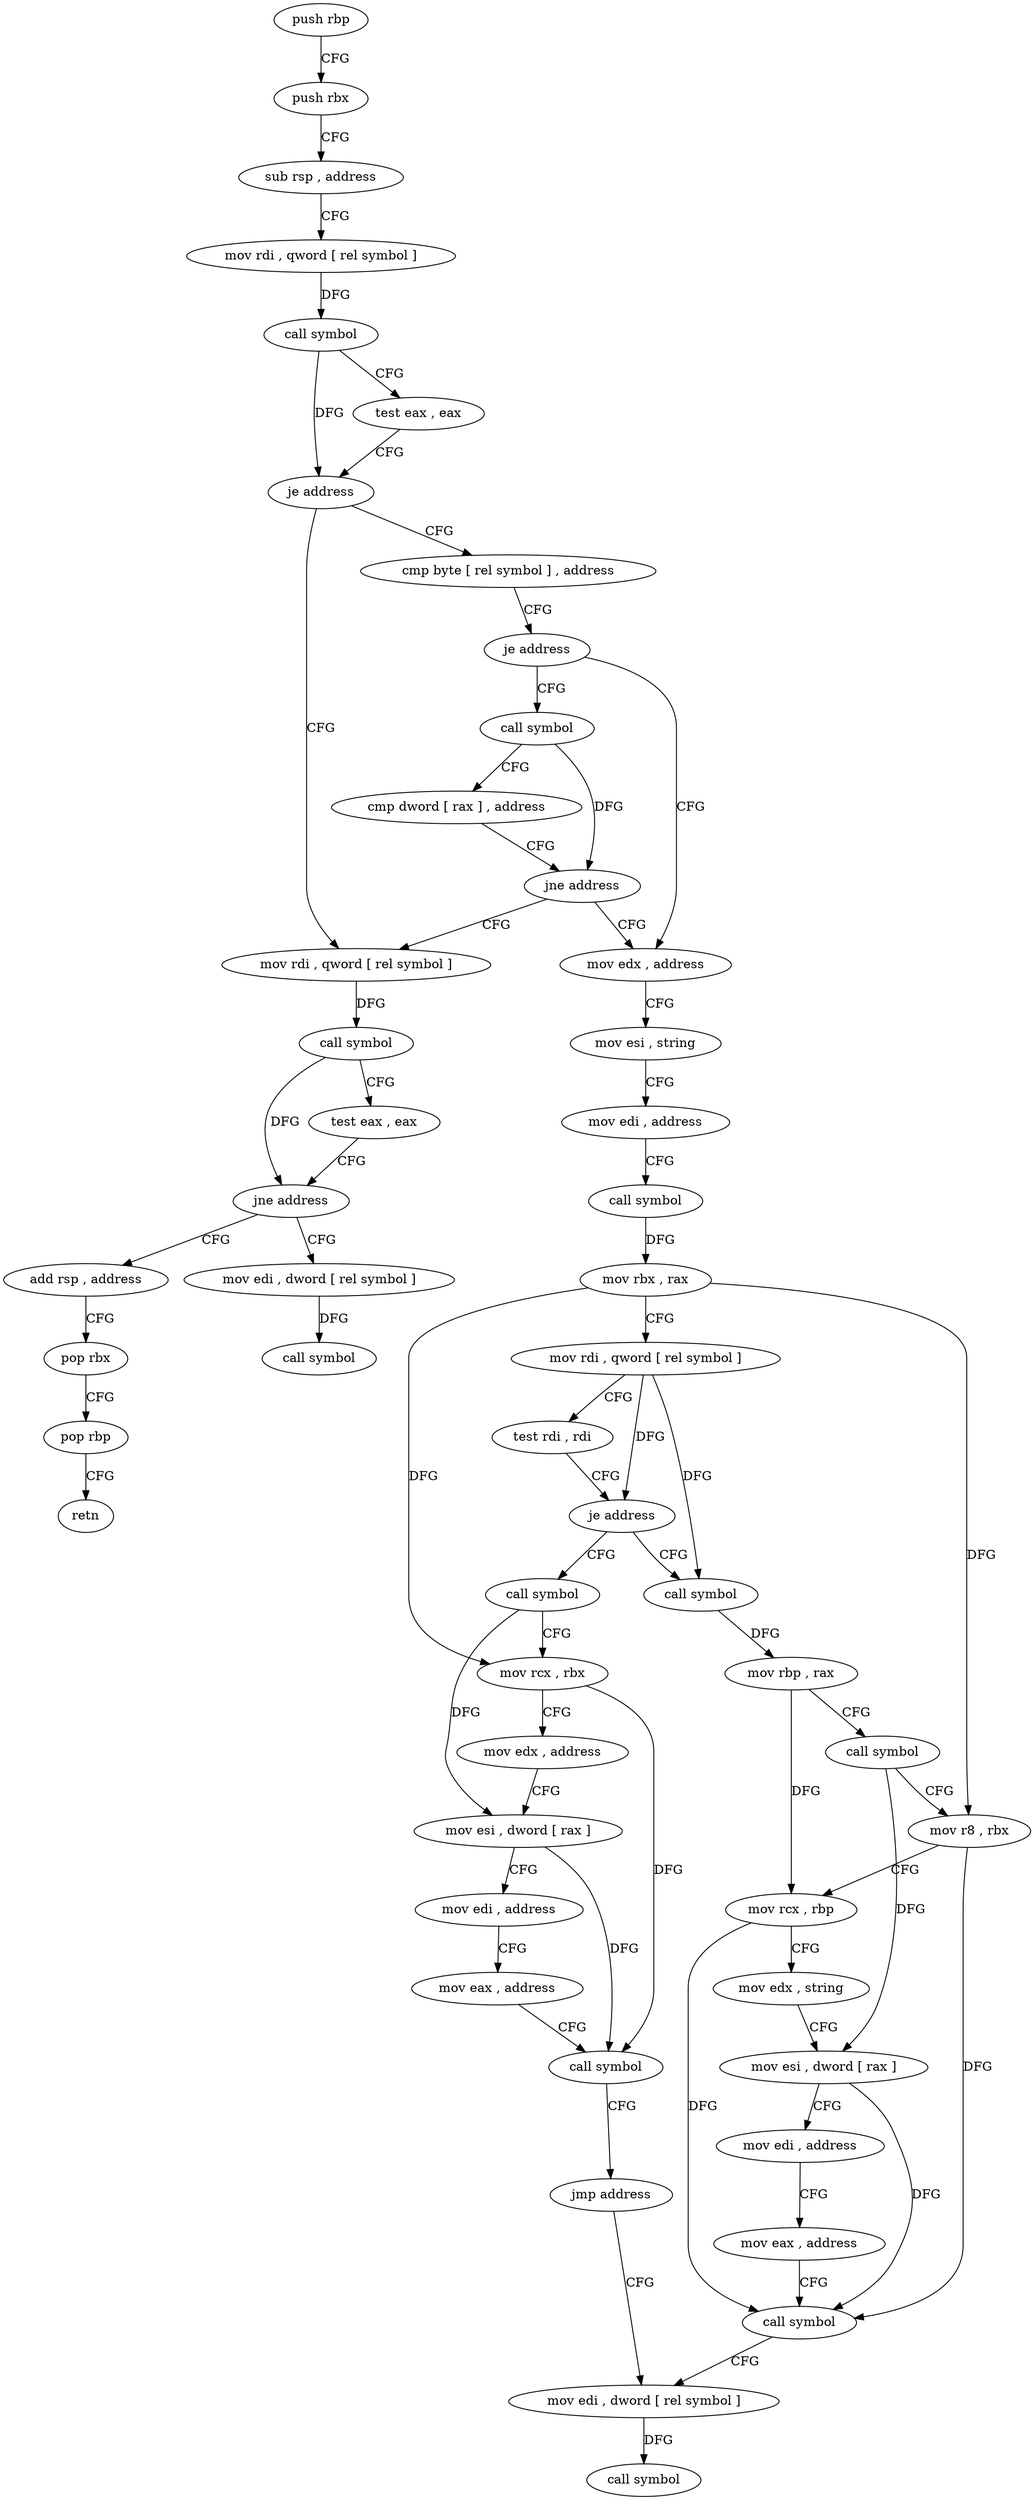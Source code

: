 digraph "func" {
"4264904" [label = "push rbp" ]
"4264905" [label = "push rbx" ]
"4264906" [label = "sub rsp , address" ]
"4264910" [label = "mov rdi , qword [ rel symbol ]" ]
"4264917" [label = "call symbol" ]
"4264922" [label = "test eax , eax" ]
"4264924" [label = "je address" ]
"4264945" [label = "mov rdi , qword [ rel symbol ]" ]
"4264926" [label = "cmp byte [ rel symbol ] , address" ]
"4264952" [label = "call symbol" ]
"4264957" [label = "test eax , eax" ]
"4264959" [label = "jne address" ]
"4265087" [label = "mov edi , dword [ rel symbol ]" ]
"4264961" [label = "add rsp , address" ]
"4264933" [label = "je address" ]
"4264968" [label = "mov edx , address" ]
"4264935" [label = "call symbol" ]
"4265093" [label = "call symbol" ]
"4264965" [label = "pop rbx" ]
"4264966" [label = "pop rbp" ]
"4264967" [label = "retn" ]
"4264973" [label = "mov esi , string" ]
"4264978" [label = "mov edi , address" ]
"4264983" [label = "call symbol" ]
"4264988" [label = "mov rbx , rax" ]
"4264991" [label = "mov rdi , qword [ rel symbol ]" ]
"4264998" [label = "test rdi , rdi" ]
"4265001" [label = "je address" ]
"4265055" [label = "call symbol" ]
"4265003" [label = "call symbol" ]
"4264940" [label = "cmp dword [ rax ] , address" ]
"4264943" [label = "jne address" ]
"4265060" [label = "mov rcx , rbx" ]
"4265063" [label = "mov edx , address" ]
"4265068" [label = "mov esi , dword [ rax ]" ]
"4265070" [label = "mov edi , address" ]
"4265075" [label = "mov eax , address" ]
"4265080" [label = "call symbol" ]
"4265085" [label = "jmp address" ]
"4265044" [label = "mov edi , dword [ rel symbol ]" ]
"4265008" [label = "mov rbp , rax" ]
"4265011" [label = "call symbol" ]
"4265016" [label = "mov r8 , rbx" ]
"4265019" [label = "mov rcx , rbp" ]
"4265022" [label = "mov edx , string" ]
"4265027" [label = "mov esi , dword [ rax ]" ]
"4265029" [label = "mov edi , address" ]
"4265034" [label = "mov eax , address" ]
"4265039" [label = "call symbol" ]
"4265050" [label = "call symbol" ]
"4264904" -> "4264905" [ label = "CFG" ]
"4264905" -> "4264906" [ label = "CFG" ]
"4264906" -> "4264910" [ label = "CFG" ]
"4264910" -> "4264917" [ label = "DFG" ]
"4264917" -> "4264922" [ label = "CFG" ]
"4264917" -> "4264924" [ label = "DFG" ]
"4264922" -> "4264924" [ label = "CFG" ]
"4264924" -> "4264945" [ label = "CFG" ]
"4264924" -> "4264926" [ label = "CFG" ]
"4264945" -> "4264952" [ label = "DFG" ]
"4264926" -> "4264933" [ label = "CFG" ]
"4264952" -> "4264957" [ label = "CFG" ]
"4264952" -> "4264959" [ label = "DFG" ]
"4264957" -> "4264959" [ label = "CFG" ]
"4264959" -> "4265087" [ label = "CFG" ]
"4264959" -> "4264961" [ label = "CFG" ]
"4265087" -> "4265093" [ label = "DFG" ]
"4264961" -> "4264965" [ label = "CFG" ]
"4264933" -> "4264968" [ label = "CFG" ]
"4264933" -> "4264935" [ label = "CFG" ]
"4264968" -> "4264973" [ label = "CFG" ]
"4264935" -> "4264940" [ label = "CFG" ]
"4264935" -> "4264943" [ label = "DFG" ]
"4264965" -> "4264966" [ label = "CFG" ]
"4264966" -> "4264967" [ label = "CFG" ]
"4264973" -> "4264978" [ label = "CFG" ]
"4264978" -> "4264983" [ label = "CFG" ]
"4264983" -> "4264988" [ label = "DFG" ]
"4264988" -> "4264991" [ label = "CFG" ]
"4264988" -> "4265060" [ label = "DFG" ]
"4264988" -> "4265016" [ label = "DFG" ]
"4264991" -> "4264998" [ label = "CFG" ]
"4264991" -> "4265001" [ label = "DFG" ]
"4264991" -> "4265003" [ label = "DFG" ]
"4264998" -> "4265001" [ label = "CFG" ]
"4265001" -> "4265055" [ label = "CFG" ]
"4265001" -> "4265003" [ label = "CFG" ]
"4265055" -> "4265060" [ label = "CFG" ]
"4265055" -> "4265068" [ label = "DFG" ]
"4265003" -> "4265008" [ label = "DFG" ]
"4264940" -> "4264943" [ label = "CFG" ]
"4264943" -> "4264968" [ label = "CFG" ]
"4264943" -> "4264945" [ label = "CFG" ]
"4265060" -> "4265063" [ label = "CFG" ]
"4265060" -> "4265080" [ label = "DFG" ]
"4265063" -> "4265068" [ label = "CFG" ]
"4265068" -> "4265070" [ label = "CFG" ]
"4265068" -> "4265080" [ label = "DFG" ]
"4265070" -> "4265075" [ label = "CFG" ]
"4265075" -> "4265080" [ label = "CFG" ]
"4265080" -> "4265085" [ label = "CFG" ]
"4265085" -> "4265044" [ label = "CFG" ]
"4265044" -> "4265050" [ label = "DFG" ]
"4265008" -> "4265011" [ label = "CFG" ]
"4265008" -> "4265019" [ label = "DFG" ]
"4265011" -> "4265016" [ label = "CFG" ]
"4265011" -> "4265027" [ label = "DFG" ]
"4265016" -> "4265019" [ label = "CFG" ]
"4265016" -> "4265039" [ label = "DFG" ]
"4265019" -> "4265022" [ label = "CFG" ]
"4265019" -> "4265039" [ label = "DFG" ]
"4265022" -> "4265027" [ label = "CFG" ]
"4265027" -> "4265029" [ label = "CFG" ]
"4265027" -> "4265039" [ label = "DFG" ]
"4265029" -> "4265034" [ label = "CFG" ]
"4265034" -> "4265039" [ label = "CFG" ]
"4265039" -> "4265044" [ label = "CFG" ]
}
